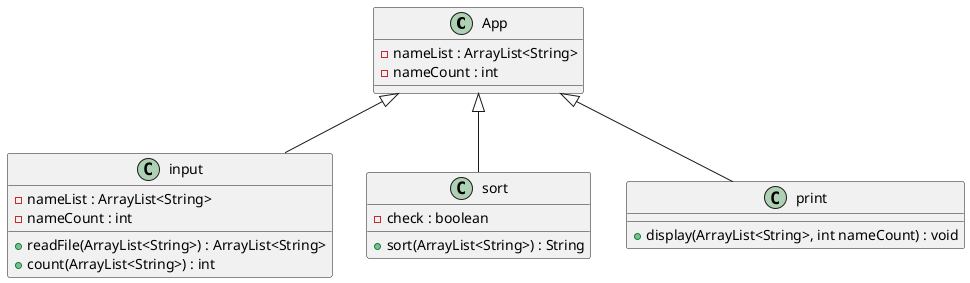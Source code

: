 @startuml
'https://plantuml.com/class-diagram



App <|-- input
App <|-- sort
App <|-- print

class App {
-nameList : ArrayList<String>
-nameCount : int
}

class input {
-nameList : ArrayList<String>
-nameCount : int
+readFile(ArrayList<String>) : ArrayList<String>
+count(ArrayList<String>) : int
}
class sort {
-check : boolean
+sort(ArrayList<String>) : String
}
class print{
+display(ArrayList<String>, int nameCount) : void
}








@enduml